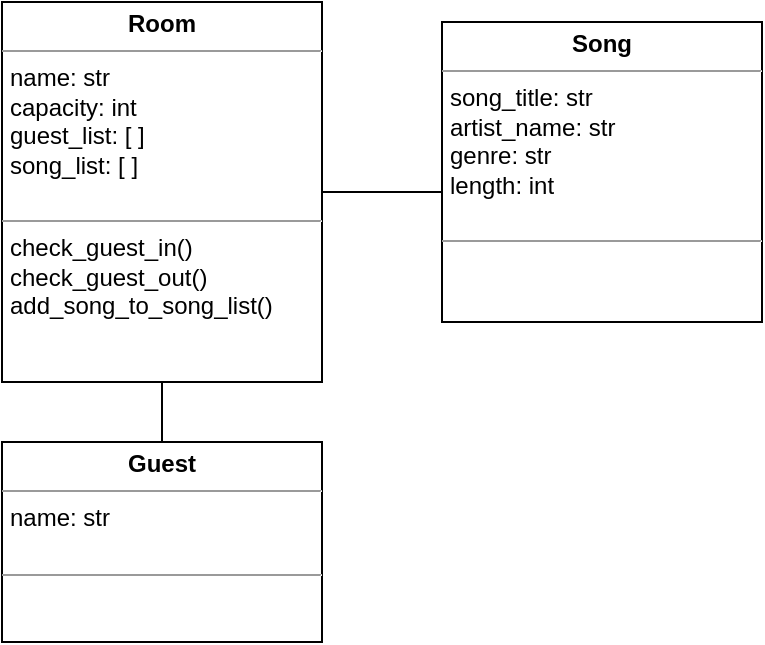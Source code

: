 <mxfile version="20.6.0" type="device"><diagram id="C5RBs43oDa-KdzZeNtuy" name="Page-1"><mxGraphModel dx="786" dy="471" grid="1" gridSize="10" guides="1" tooltips="1" connect="1" arrows="1" fold="1" page="1" pageScale="1" pageWidth="827" pageHeight="1169" math="0" shadow="0"><root><mxCell id="WIyWlLk6GJQsqaUBKTNV-0"/><mxCell id="WIyWlLk6GJQsqaUBKTNV-1" parent="WIyWlLk6GJQsqaUBKTNV-0"/><mxCell id="Vd1yhEnT4sLEbCe8LhgL-4" value="&lt;p style=&quot;margin:0px;margin-top:4px;text-align:center;&quot;&gt;&lt;b&gt;Room&lt;/b&gt;&lt;/p&gt;&lt;hr size=&quot;1&quot;&gt;&lt;p style=&quot;margin:0px;margin-left:4px;&quot;&gt;name: str&lt;/p&gt;&lt;p style=&quot;margin:0px;margin-left:4px;&quot;&gt;capacity: int&lt;/p&gt;&lt;p style=&quot;margin:0px;margin-left:4px;&quot;&gt;guest_list: [ ]&lt;/p&gt;&lt;p style=&quot;margin:0px;margin-left:4px;&quot;&gt;song_list: [ ]&lt;/p&gt;&lt;p style=&quot;margin:0px;margin-left:4px;&quot;&gt;&lt;br&gt;&lt;/p&gt;&lt;hr size=&quot;1&quot;&gt;&lt;p style=&quot;margin:0px;margin-left:4px;&quot;&gt;check_guest_in()&lt;/p&gt;&lt;p style=&quot;margin:0px;margin-left:4px;&quot;&gt;check_guest_out()&lt;/p&gt;&lt;p style=&quot;margin:0px;margin-left:4px;&quot;&gt;add_song_to_song_list()&lt;/p&gt;" style="verticalAlign=top;align=left;overflow=fill;fontSize=12;fontFamily=Helvetica;html=1;" vertex="1" parent="WIyWlLk6GJQsqaUBKTNV-1"><mxGeometry x="80" y="80" width="160" height="190" as="geometry"/></mxCell><mxCell id="Vd1yhEnT4sLEbCe8LhgL-14" value="" style="edgeStyle=orthogonalEdgeStyle;rounded=0;orthogonalLoop=1;jettySize=auto;html=1;endArrow=none;endFill=0;" edge="1" parent="WIyWlLk6GJQsqaUBKTNV-1" source="Vd1yhEnT4sLEbCe8LhgL-9" target="Vd1yhEnT4sLEbCe8LhgL-4"><mxGeometry relative="1" as="geometry"/></mxCell><mxCell id="Vd1yhEnT4sLEbCe8LhgL-9" value="&lt;p style=&quot;margin:0px;margin-top:4px;text-align:center;&quot;&gt;&lt;b&gt;Guest&lt;/b&gt;&lt;/p&gt;&lt;hr size=&quot;1&quot;&gt;&lt;p style=&quot;margin:0px;margin-left:4px;&quot;&gt;name: str&lt;/p&gt;&lt;p style=&quot;margin:0px;margin-left:4px;&quot;&gt;&lt;br&gt;&lt;/p&gt;&lt;hr size=&quot;1&quot;&gt;&lt;p style=&quot;margin:0px;margin-left:4px;&quot;&gt;&lt;br&gt;&lt;/p&gt;" style="verticalAlign=top;align=left;overflow=fill;fontSize=12;fontFamily=Helvetica;html=1;" vertex="1" parent="WIyWlLk6GJQsqaUBKTNV-1"><mxGeometry x="80" y="300" width="160" height="100" as="geometry"/></mxCell><mxCell id="Vd1yhEnT4sLEbCe8LhgL-16" value="" style="rounded=0;orthogonalLoop=1;jettySize=auto;html=1;endArrow=none;endFill=0;exitX=0;exitY=0.567;exitDx=0;exitDy=0;exitPerimeter=0;" edge="1" parent="WIyWlLk6GJQsqaUBKTNV-1" source="Vd1yhEnT4sLEbCe8LhgL-10" target="Vd1yhEnT4sLEbCe8LhgL-4"><mxGeometry relative="1" as="geometry"/></mxCell><mxCell id="Vd1yhEnT4sLEbCe8LhgL-10" value="&lt;p style=&quot;margin:0px;margin-top:4px;text-align:center;&quot;&gt;&lt;b&gt;Song&lt;/b&gt;&lt;/p&gt;&lt;hr size=&quot;1&quot;&gt;&lt;p style=&quot;margin:0px;margin-left:4px;&quot;&gt;song_title: str&lt;/p&gt;&lt;p style=&quot;margin:0px;margin-left:4px;&quot;&gt;artist_name: str&lt;/p&gt;&lt;p style=&quot;margin:0px;margin-left:4px;&quot;&gt;genre: str&lt;/p&gt;&lt;p style=&quot;margin:0px;margin-left:4px;&quot;&gt;length: int&lt;/p&gt;&lt;p style=&quot;margin:0px;margin-left:4px;&quot;&gt;&lt;br&gt;&lt;/p&gt;&lt;hr size=&quot;1&quot;&gt;&lt;p style=&quot;margin:0px;margin-left:4px;&quot;&gt;&lt;br&gt;&lt;/p&gt;" style="verticalAlign=top;align=left;overflow=fill;fontSize=12;fontFamily=Helvetica;html=1;" vertex="1" parent="WIyWlLk6GJQsqaUBKTNV-1"><mxGeometry x="300" y="90" width="160" height="150" as="geometry"/></mxCell></root></mxGraphModel></diagram></mxfile>